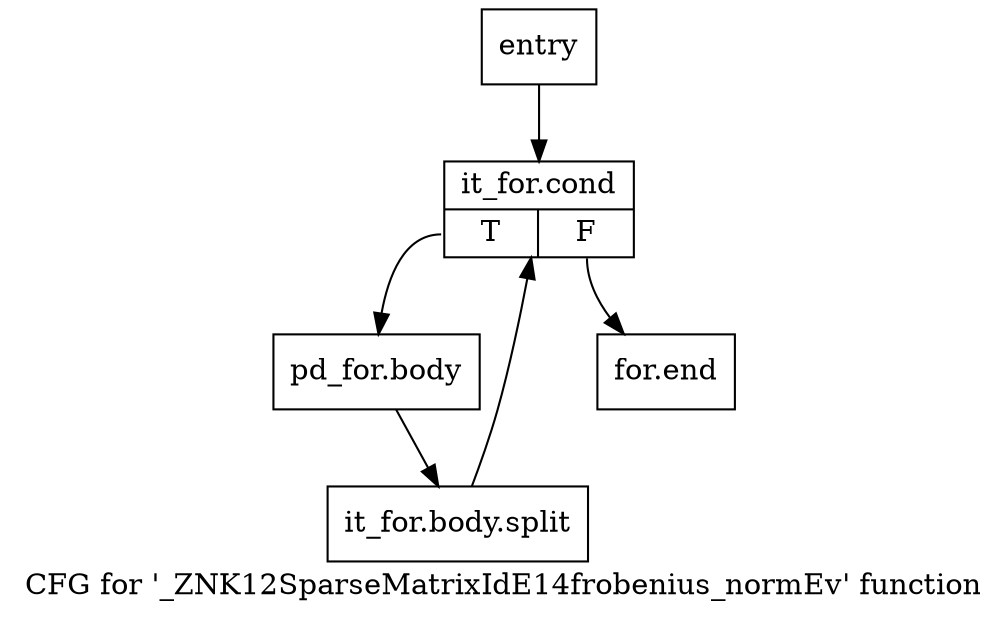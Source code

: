 digraph "CFG for '_ZNK12SparseMatrixIdE14frobenius_normEv' function" {
	label="CFG for '_ZNK12SparseMatrixIdE14frobenius_normEv' function";

	Node0x7103400 [shape=record,label="{entry}"];
	Node0x7103400 -> Node0x7103450;
	Node0x7103450 [shape=record,label="{it_for.cond|{<s0>T|<s1>F}}"];
	Node0x7103450:s0 -> Node0x71034a0;
	Node0x7103450:s1 -> Node0x71034f0;
	Node0x71034a0 [shape=record,label="{pd_for.body}"];
	Node0x71034a0 -> Node0xb1a68b0;
	Node0xb1a68b0 [shape=record,label="{it_for.body.split}"];
	Node0xb1a68b0 -> Node0x7103450;
	Node0x71034f0 [shape=record,label="{for.end}"];
}
